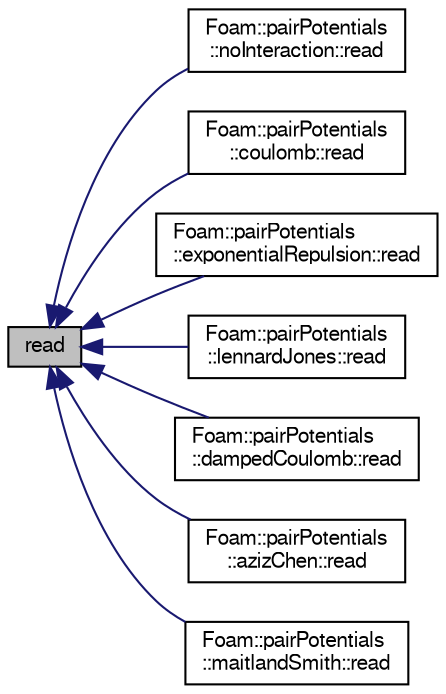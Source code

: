 digraph "read"
{
  bgcolor="transparent";
  edge [fontname="FreeSans",fontsize="10",labelfontname="FreeSans",labelfontsize="10"];
  node [fontname="FreeSans",fontsize="10",shape=record];
  rankdir="LR";
  Node1 [label="read",height=0.2,width=0.4,color="black", fillcolor="grey75", style="filled" fontcolor="black"];
  Node1 -> Node2 [dir="back",color="midnightblue",fontsize="10",style="solid",fontname="FreeSans"];
  Node2 [label="Foam::pairPotentials\l::noInteraction::read",height=0.2,width=0.4,color="black",URL="$a01563.html#a646f6b9e314f4e96310c6291a2be3579",tooltip="Read dictionary. "];
  Node1 -> Node3 [dir="back",color="midnightblue",fontsize="10",style="solid",fontname="FreeSans"];
  Node3 [label="Foam::pairPotentials\l::coulomb::read",height=0.2,width=0.4,color="black",URL="$a00394.html#a646f6b9e314f4e96310c6291a2be3579",tooltip="Read dictionary. "];
  Node1 -> Node4 [dir="back",color="midnightblue",fontsize="10",style="solid",fontname="FreeSans"];
  Node4 [label="Foam::pairPotentials\l::exponentialRepulsion::read",height=0.2,width=0.4,color="black",URL="$a00671.html#a646f6b9e314f4e96310c6291a2be3579",tooltip="Read dictionary. "];
  Node1 -> Node5 [dir="back",color="midnightblue",fontsize="10",style="solid",fontname="FreeSans"];
  Node5 [label="Foam::pairPotentials\l::lennardJones::read",height=0.2,width=0.4,color="black",URL="$a01255.html#a646f6b9e314f4e96310c6291a2be3579",tooltip="Read dictionary. "];
  Node1 -> Node6 [dir="back",color="midnightblue",fontsize="10",style="solid",fontname="FreeSans"];
  Node6 [label="Foam::pairPotentials\l::dampedCoulomb::read",height=0.2,width=0.4,color="black",URL="$a00475.html#a646f6b9e314f4e96310c6291a2be3579",tooltip="Read dictionary. "];
  Node1 -> Node7 [dir="back",color="midnightblue",fontsize="10",style="solid",fontname="FreeSans"];
  Node7 [label="Foam::pairPotentials\l::azizChen::read",height=0.2,width=0.4,color="black",URL="$a00085.html#a646f6b9e314f4e96310c6291a2be3579",tooltip="Read dictionary. "];
  Node1 -> Node8 [dir="back",color="midnightblue",fontsize="10",style="solid",fontname="FreeSans"];
  Node8 [label="Foam::pairPotentials\l::maitlandSmith::read",height=0.2,width=0.4,color="black",URL="$a01356.html#a646f6b9e314f4e96310c6291a2be3579",tooltip="Read dictionary. "];
}
